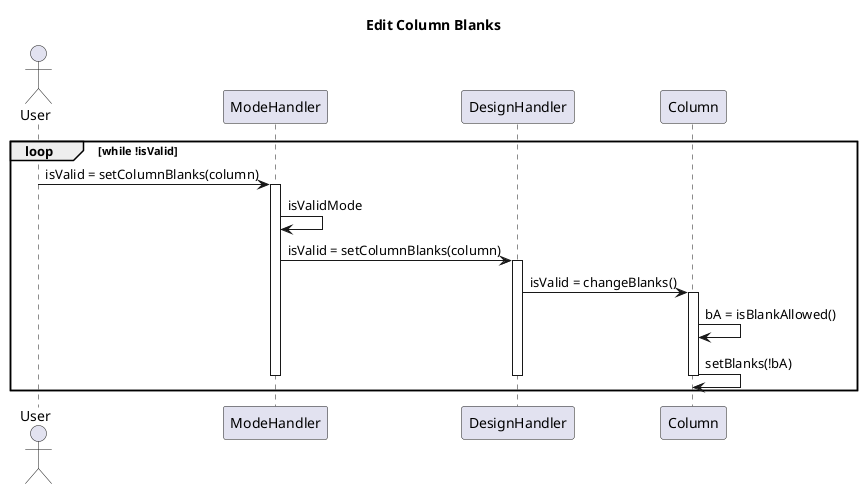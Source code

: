 @startuml
title Edit Column Blanks
Actor User

loop while !isValid
    User -> ModeHandler: isValid = setColumnBlanks(column)
    activate ModeHandler
    ModeHandler -> ModeHandler: isValidMode
    ModeHandler -> DesignHandler: isValid = setColumnBlanks(column)
    activate DesignHandler
    DesignHandler -> Column: isValid = changeBlanks()
    activate Column
    Column -> Column: bA = isBlankAllowed()
    Column -> Column: setBlanks(!bA)
    deactivate Column
    deactivate DesignHandler
    deactivate ModeHandler
end




@enduml